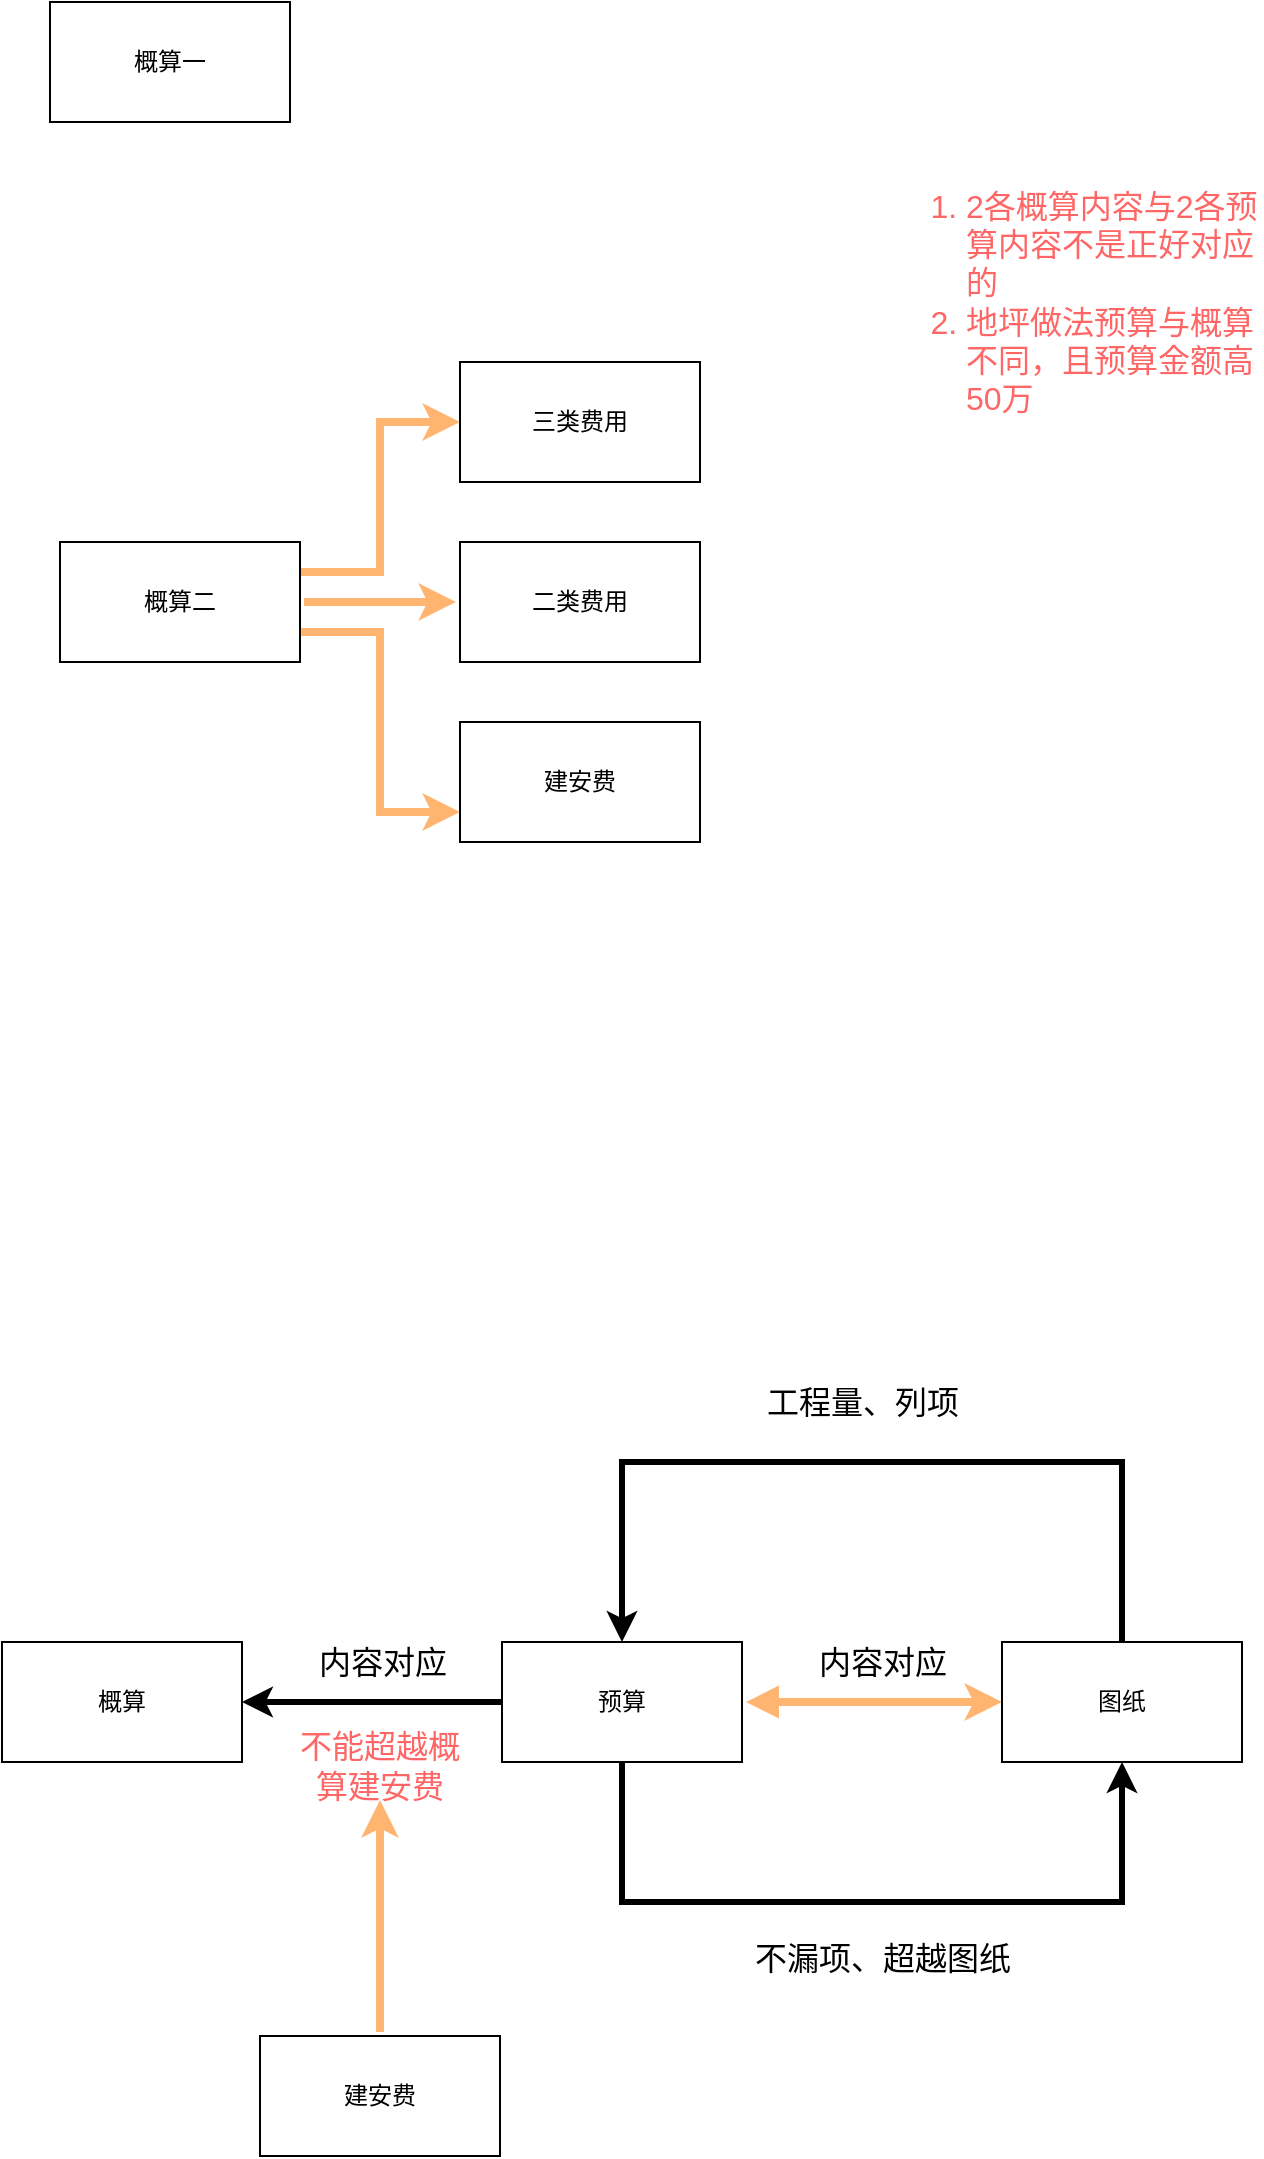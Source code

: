 <mxfile version="18.0.2" type="github">
  <diagram id="gnSNkafbzCCIT5434b_1" name="Page-1">
    <mxGraphModel dx="712" dy="1621" grid="1" gridSize="10" guides="1" tooltips="1" connect="1" arrows="1" fold="1" page="1" pageScale="1" pageWidth="827" pageHeight="1169" background="none" math="0" shadow="0">
      <root>
        <mxCell id="0" />
        <mxCell id="1" parent="0" />
        <mxCell id="iWLTTNfg7kQBC5YvRoqK-1" value="概算" style="rounded=0;whiteSpace=wrap;html=1;" parent="1" vertex="1">
          <mxGeometry x="50" y="120" width="120" height="60" as="geometry" />
        </mxCell>
        <mxCell id="iWLTTNfg7kQBC5YvRoqK-4" value="" style="edgeStyle=orthogonalEdgeStyle;orthogonalLoop=1;jettySize=auto;html=1;rounded=0;strokeWidth=3;" parent="1" source="iWLTTNfg7kQBC5YvRoqK-2" target="iWLTTNfg7kQBC5YvRoqK-1" edge="1">
          <mxGeometry relative="1" as="geometry" />
        </mxCell>
        <mxCell id="iWLTTNfg7kQBC5YvRoqK-5" value="内容对应" style="edgeLabel;html=1;align=center;verticalAlign=middle;resizable=0;points=[];fontSize=16;" parent="iWLTTNfg7kQBC5YvRoqK-4" vertex="1" connectable="0">
          <mxGeometry x="-0.322" y="-2" relative="1" as="geometry">
            <mxPoint x="-16" y="-18" as="offset" />
          </mxGeometry>
        </mxCell>
        <mxCell id="iWLTTNfg7kQBC5YvRoqK-11" style="edgeStyle=orthogonalEdgeStyle;rounded=0;orthogonalLoop=1;jettySize=auto;html=1;exitX=0.5;exitY=1;exitDx=0;exitDy=0;entryX=0.5;entryY=1;entryDx=0;entryDy=0;fontSize=16;strokeColor=default;strokeWidth=3;" parent="1" edge="1" target="iWLTTNfg7kQBC5YvRoqK-3" source="iWLTTNfg7kQBC5YvRoqK-2">
          <mxGeometry relative="1" as="geometry">
            <mxPoint x="420" y="161" as="sourcePoint" />
            <mxPoint x="550" y="161" as="targetPoint" />
            <Array as="points">
              <mxPoint x="360" y="250" />
              <mxPoint x="610" y="250" />
            </Array>
          </mxGeometry>
        </mxCell>
        <mxCell id="iWLTTNfg7kQBC5YvRoqK-12" value="不漏项、超越图纸" style="edgeLabel;html=1;align=center;verticalAlign=bottom;resizable=0;points=[];fontSize=16;" parent="iWLTTNfg7kQBC5YvRoqK-11" vertex="1" connectable="0">
          <mxGeometry x="0.26" y="2" relative="1" as="geometry">
            <mxPoint x="-46" y="41" as="offset" />
          </mxGeometry>
        </mxCell>
        <mxCell id="PJJ-QlD6DoD8dWd1bA27-1" style="orthogonalLoop=1;jettySize=auto;html=1;entryX=0;entryY=0.5;entryDx=0;entryDy=0;fontSize=16;strokeColor=#FFB570;strokeWidth=4;edgeStyle=orthogonalEdgeStyle;startArrow=block;targetPerimeterSpacing=2;sourcePerimeterSpacing=2;rounded=0;" edge="1" parent="1" source="iWLTTNfg7kQBC5YvRoqK-2" target="iWLTTNfg7kQBC5YvRoqK-3">
          <mxGeometry relative="1" as="geometry" />
        </mxCell>
        <mxCell id="PJJ-QlD6DoD8dWd1bA27-2" value="内容对应" style="edgeLabel;html=1;align=center;verticalAlign=middle;resizable=0;points=[];fontSize=16;" vertex="1" connectable="0" parent="PJJ-QlD6DoD8dWd1bA27-1">
          <mxGeometry x="0.16" y="-1" relative="1" as="geometry">
            <mxPoint x="-6" y="-21" as="offset" />
          </mxGeometry>
        </mxCell>
        <mxCell id="iWLTTNfg7kQBC5YvRoqK-2" value="预算" style="rounded=0;whiteSpace=wrap;html=1;" parent="1" vertex="1">
          <mxGeometry x="300" y="120" width="120" height="60" as="geometry" />
        </mxCell>
        <mxCell id="iWLTTNfg7kQBC5YvRoqK-9" style="edgeStyle=orthogonalEdgeStyle;rounded=0;orthogonalLoop=1;jettySize=auto;html=1;fontSize=16;strokeColor=default;strokeWidth=3;entryX=0.5;entryY=0;entryDx=0;entryDy=0;exitX=0.5;exitY=0;exitDx=0;exitDy=0;" parent="1" edge="1" target="iWLTTNfg7kQBC5YvRoqK-2" source="iWLTTNfg7kQBC5YvRoqK-3">
          <mxGeometry relative="1" as="geometry">
            <mxPoint x="550" y="137" as="sourcePoint" />
            <mxPoint x="340" y="80" as="targetPoint" />
            <Array as="points">
              <mxPoint x="610" y="30" />
              <mxPoint x="360" y="30" />
            </Array>
          </mxGeometry>
        </mxCell>
        <mxCell id="iWLTTNfg7kQBC5YvRoqK-10" value="工程量、列项" style="edgeLabel;html=1;align=center;verticalAlign=middle;resizable=0;points=[];fontSize=16;" parent="iWLTTNfg7kQBC5YvRoqK-9" vertex="1" connectable="0">
          <mxGeometry x="0.293" y="1" relative="1" as="geometry">
            <mxPoint x="58" y="-31" as="offset" />
          </mxGeometry>
        </mxCell>
        <mxCell id="iWLTTNfg7kQBC5YvRoqK-3" value="图纸" style="rounded=0;whiteSpace=wrap;html=1;" parent="1" vertex="1">
          <mxGeometry x="550" y="120" width="120" height="60" as="geometry" />
        </mxCell>
        <mxCell id="PJJ-QlD6DoD8dWd1bA27-3" value="&lt;font color=&quot;#ff6666&quot;&gt;不能超越概算建安费&lt;/font&gt;" style="text;html=1;strokeColor=none;fillColor=none;align=center;verticalAlign=middle;whiteSpace=wrap;rounded=0;fontSize=16;" vertex="1" parent="1">
          <mxGeometry x="194" y="167" width="90" height="30" as="geometry" />
        </mxCell>
        <mxCell id="PJJ-QlD6DoD8dWd1bA27-5" style="edgeStyle=orthogonalEdgeStyle;rounded=0;orthogonalLoop=1;jettySize=auto;html=1;fontSize=16;fontColor=#FF6666;startArrow=none;sourcePerimeterSpacing=2;targetPerimeterSpacing=2;strokeColor=#FFB570;strokeWidth=4;startFill=0;" edge="1" parent="1" source="PJJ-QlD6DoD8dWd1bA27-4" target="PJJ-QlD6DoD8dWd1bA27-3">
          <mxGeometry relative="1" as="geometry" />
        </mxCell>
        <mxCell id="PJJ-QlD6DoD8dWd1bA27-4" value="建安费" style="rounded=0;whiteSpace=wrap;html=1;" vertex="1" parent="1">
          <mxGeometry x="179" y="317" width="120" height="60" as="geometry" />
        </mxCell>
        <mxCell id="PJJ-QlD6DoD8dWd1bA27-6" value="概算一" style="rounded=0;whiteSpace=wrap;html=1;" vertex="1" parent="1">
          <mxGeometry x="74" y="-700" width="120" height="60" as="geometry" />
        </mxCell>
        <mxCell id="PJJ-QlD6DoD8dWd1bA27-9" value="" style="edgeStyle=orthogonalEdgeStyle;rounded=0;orthogonalLoop=1;jettySize=auto;html=1;fontSize=16;fontColor=#FF6666;startArrow=none;startFill=0;sourcePerimeterSpacing=2;targetPerimeterSpacing=2;strokeColor=#FFB570;strokeWidth=4;" edge="1" parent="1" source="PJJ-QlD6DoD8dWd1bA27-7" target="PJJ-QlD6DoD8dWd1bA27-8">
          <mxGeometry relative="1" as="geometry" />
        </mxCell>
        <mxCell id="PJJ-QlD6DoD8dWd1bA27-14" style="edgeStyle=orthogonalEdgeStyle;rounded=0;orthogonalLoop=1;jettySize=auto;html=1;exitX=1;exitY=0.25;exitDx=0;exitDy=0;fontSize=16;fontColor=#FF6666;startArrow=none;startFill=0;sourcePerimeterSpacing=2;targetPerimeterSpacing=2;strokeColor=#FFB570;strokeWidth=4;entryX=0;entryY=0.5;entryDx=0;entryDy=0;" edge="1" parent="1" source="PJJ-QlD6DoD8dWd1bA27-7" target="PJJ-QlD6DoD8dWd1bA27-15">
          <mxGeometry relative="1" as="geometry">
            <mxPoint x="239" y="-480" as="targetPoint" />
          </mxGeometry>
        </mxCell>
        <mxCell id="PJJ-QlD6DoD8dWd1bA27-17" style="edgeStyle=orthogonalEdgeStyle;rounded=0;orthogonalLoop=1;jettySize=auto;html=1;exitX=1;exitY=0.75;exitDx=0;exitDy=0;entryX=0;entryY=0.75;entryDx=0;entryDy=0;fontSize=16;fontColor=#FF6666;startArrow=none;startFill=0;sourcePerimeterSpacing=2;targetPerimeterSpacing=2;strokeColor=#FFB570;strokeWidth=4;" edge="1" parent="1" source="PJJ-QlD6DoD8dWd1bA27-7" target="PJJ-QlD6DoD8dWd1bA27-16">
          <mxGeometry relative="1" as="geometry" />
        </mxCell>
        <mxCell id="PJJ-QlD6DoD8dWd1bA27-7" value="概算二" style="rounded=0;whiteSpace=wrap;html=1;" vertex="1" parent="1">
          <mxGeometry x="79" y="-430" width="120" height="60" as="geometry" />
        </mxCell>
        <mxCell id="PJJ-QlD6DoD8dWd1bA27-8" value="二类费用" style="rounded=0;whiteSpace=wrap;html=1;" vertex="1" parent="1">
          <mxGeometry x="279" y="-430" width="120" height="60" as="geometry" />
        </mxCell>
        <mxCell id="PJJ-QlD6DoD8dWd1bA27-15" value="三类费用" style="rounded=0;whiteSpace=wrap;html=1;" vertex="1" parent="1">
          <mxGeometry x="279" y="-520" width="120" height="60" as="geometry" />
        </mxCell>
        <mxCell id="PJJ-QlD6DoD8dWd1bA27-16" value="建安费" style="rounded=0;whiteSpace=wrap;html=1;" vertex="1" parent="1">
          <mxGeometry x="279" y="-340" width="120" height="60" as="geometry" />
        </mxCell>
        <mxCell id="PJJ-QlD6DoD8dWd1bA27-27" value="&lt;ol&gt;&lt;li&gt;2各概算内容与2各预算内容不是正好对应的&lt;/li&gt;&lt;li&gt;地坪做法预算与概算不同，且预算金额高50万&lt;/li&gt;&lt;/ol&gt;" style="text;strokeColor=none;fillColor=none;html=1;whiteSpace=wrap;verticalAlign=middle;overflow=hidden;fontSize=16;fontColor=#FF6666;" vertex="1" parent="1">
          <mxGeometry x="490" y="-630" width="190" height="160" as="geometry" />
        </mxCell>
      </root>
    </mxGraphModel>
  </diagram>
</mxfile>
